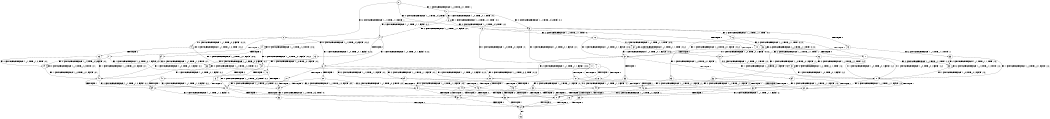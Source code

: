 digraph BCG {
size = "7, 10.5";
center = TRUE;
node [shape = circle];
0 [peripheries = 2];
0 -> 1 [label = "EX !1 !ATOMIC_EXCH_BRANCH (1, +0, TRUE, +0, 1, TRUE) !::"];
0 -> 2 [label = "EX !2 !ATOMIC_EXCH_BRANCH (1, +1, TRUE, +1, 1, FALSE) !::"];
0 -> 3 [label = "EX !0 !ATOMIC_EXCH_BRANCH (1, +1, TRUE, +0, 3, TRUE) !::"];
1 -> 4 [label = "EX !2 !ATOMIC_EXCH_BRANCH (1, +1, TRUE, +1, 1, FALSE) !:0:1:"];
1 -> 5 [label = "EX !0 !ATOMIC_EXCH_BRANCH (1, +1, TRUE, +0, 3, TRUE) !:0:1:"];
1 -> 6 [label = "EX !1 !ATOMIC_EXCH_BRANCH (1, +0, TRUE, +0, 1, TRUE) !:0:1:"];
2 -> 7 [label = "TERMINATE !2"];
2 -> 8 [label = "EX !1 !ATOMIC_EXCH_BRANCH (1, +0, TRUE, +0, 1, FALSE) !:0:1:2:"];
2 -> 9 [label = "EX !0 !ATOMIC_EXCH_BRANCH (1, +1, TRUE, +0, 3, FALSE) !:0:1:2:"];
3 -> 10 [label = "TERMINATE !0"];
3 -> 11 [label = "EX !1 !ATOMIC_EXCH_BRANCH (1, +0, TRUE, +0, 1, FALSE) !:0:"];
3 -> 12 [label = "EX !2 !ATOMIC_EXCH_BRANCH (1, +1, TRUE, +1, 1, TRUE) !:0:"];
4 -> 13 [label = "TERMINATE !2"];
4 -> 14 [label = "EX !0 !ATOMIC_EXCH_BRANCH (1, +1, TRUE, +0, 3, FALSE) !:0:1:2:"];
4 -> 8 [label = "EX !1 !ATOMIC_EXCH_BRANCH (1, +0, TRUE, +0, 1, FALSE) !:0:1:2:"];
5 -> 15 [label = "TERMINATE !0"];
5 -> 16 [label = "EX !2 !ATOMIC_EXCH_BRANCH (1, +1, TRUE, +1, 1, TRUE) !:0:1:"];
5 -> 17 [label = "EX !1 !ATOMIC_EXCH_BRANCH (1, +0, TRUE, +0, 1, FALSE) !:0:1:"];
6 -> 4 [label = "EX !2 !ATOMIC_EXCH_BRANCH (1, +1, TRUE, +1, 1, FALSE) !:0:1:"];
6 -> 5 [label = "EX !0 !ATOMIC_EXCH_BRANCH (1, +1, TRUE, +0, 3, TRUE) !:0:1:"];
6 -> 6 [label = "EX !1 !ATOMIC_EXCH_BRANCH (1, +0, TRUE, +0, 1, TRUE) !:0:1:"];
7 -> 18 [label = "EX !1 !ATOMIC_EXCH_BRANCH (1, +0, TRUE, +0, 1, FALSE) !:0:1:"];
7 -> 19 [label = "EX !0 !ATOMIC_EXCH_BRANCH (1, +1, TRUE, +0, 3, FALSE) !:0:1:"];
8 -> 20 [label = "TERMINATE !1"];
8 -> 21 [label = "TERMINATE !2"];
8 -> 22 [label = "EX !0 !ATOMIC_EXCH_BRANCH (1, +1, TRUE, +0, 3, TRUE) !:0:1:2:"];
9 -> 23 [label = "TERMINATE !2"];
9 -> 24 [label = "EX !1 !ATOMIC_EXCH_BRANCH (1, +0, TRUE, +0, 1, FALSE) !:0:1:2:"];
9 -> 9 [label = "EX !0 !ATOMIC_EXCH_BRANCH (1, +1, TRUE, +1, 2, TRUE) !:0:1:2:"];
10 -> 25 [label = "EX !1 !ATOMIC_EXCH_BRANCH (1, +0, TRUE, +0, 1, FALSE) !::"];
10 -> 26 [label = "EX !2 !ATOMIC_EXCH_BRANCH (1, +1, TRUE, +1, 1, TRUE) !::"];
11 -> 27 [label = "TERMINATE !1"];
11 -> 28 [label = "TERMINATE !0"];
11 -> 29 [label = "EX !2 !ATOMIC_EXCH_BRANCH (1, +1, TRUE, +1, 1, FALSE) !:0:1:"];
12 -> 30 [label = "TERMINATE !0"];
12 -> 31 [label = "EX !1 !ATOMIC_EXCH_BRANCH (1, +0, TRUE, +0, 1, FALSE) !:0:1:2:"];
12 -> 32 [label = "EX !2 !ATOMIC_EXCH_BRANCH (1, +1, TRUE, +1, 1, TRUE) !:0:1:2:"];
13 -> 33 [label = "EX !0 !ATOMIC_EXCH_BRANCH (1, +1, TRUE, +0, 3, FALSE) !:0:1:"];
13 -> 18 [label = "EX !1 !ATOMIC_EXCH_BRANCH (1, +0, TRUE, +0, 1, FALSE) !:0:1:"];
14 -> 34 [label = "TERMINATE !2"];
14 -> 24 [label = "EX !1 !ATOMIC_EXCH_BRANCH (1, +0, TRUE, +0, 1, FALSE) !:0:1:2:"];
14 -> 14 [label = "EX !0 !ATOMIC_EXCH_BRANCH (1, +1, TRUE, +1, 2, TRUE) !:0:1:2:"];
15 -> 35 [label = "EX !2 !ATOMIC_EXCH_BRANCH (1, +1, TRUE, +1, 1, TRUE) !:1:"];
15 -> 36 [label = "EX !1 !ATOMIC_EXCH_BRANCH (1, +0, TRUE, +0, 1, FALSE) !:1:"];
16 -> 37 [label = "TERMINATE !0"];
16 -> 38 [label = "EX !2 !ATOMIC_EXCH_BRANCH (1, +1, TRUE, +1, 1, TRUE) !:0:1:2:"];
16 -> 31 [label = "EX !1 !ATOMIC_EXCH_BRANCH (1, +0, TRUE, +0, 1, FALSE) !:0:1:2:"];
17 -> 27 [label = "TERMINATE !1"];
17 -> 28 [label = "TERMINATE !0"];
17 -> 29 [label = "EX !2 !ATOMIC_EXCH_BRANCH (1, +1, TRUE, +1, 1, FALSE) !:0:1:"];
18 -> 39 [label = "TERMINATE !1"];
18 -> 40 [label = "EX !0 !ATOMIC_EXCH_BRANCH (1, +1, TRUE, +0, 3, TRUE) !:0:1:"];
19 -> 41 [label = "EX !1 !ATOMIC_EXCH_BRANCH (1, +0, TRUE, +0, 1, FALSE) !:0:1:"];
19 -> 19 [label = "EX !0 !ATOMIC_EXCH_BRANCH (1, +1, TRUE, +1, 2, TRUE) !:0:1:"];
20 -> 39 [label = "TERMINATE !2"];
20 -> 42 [label = "EX !0 !ATOMIC_EXCH_BRANCH (1, +1, TRUE, +0, 3, TRUE) !:0:2:"];
21 -> 39 [label = "TERMINATE !1"];
21 -> 40 [label = "EX !0 !ATOMIC_EXCH_BRANCH (1, +1, TRUE, +0, 3, TRUE) !:0:1:"];
22 -> 43 [label = "TERMINATE !1"];
22 -> 44 [label = "TERMINATE !2"];
22 -> 45 [label = "TERMINATE !0"];
23 -> 41 [label = "EX !1 !ATOMIC_EXCH_BRANCH (1, +0, TRUE, +0, 1, FALSE) !:0:1:"];
23 -> 19 [label = "EX !0 !ATOMIC_EXCH_BRANCH (1, +1, TRUE, +1, 2, TRUE) !:0:1:"];
24 -> 46 [label = "TERMINATE !1"];
24 -> 47 [label = "TERMINATE !2"];
24 -> 22 [label = "EX !0 !ATOMIC_EXCH_BRANCH (1, +1, TRUE, +1, 2, FALSE) !:0:1:2:"];
25 -> 48 [label = "TERMINATE !1"];
25 -> 49 [label = "EX !2 !ATOMIC_EXCH_BRANCH (1, +1, TRUE, +1, 1, FALSE) !:1:"];
26 -> 50 [label = "EX !1 !ATOMIC_EXCH_BRANCH (1, +0, TRUE, +0, 1, FALSE) !:1:2:"];
26 -> 51 [label = "EX !2 !ATOMIC_EXCH_BRANCH (1, +1, TRUE, +1, 1, TRUE) !:1:2:"];
27 -> 48 [label = "TERMINATE !0"];
27 -> 52 [label = "EX !2 !ATOMIC_EXCH_BRANCH (1, +1, TRUE, +1, 1, FALSE) !:0:"];
28 -> 48 [label = "TERMINATE !1"];
28 -> 49 [label = "EX !2 !ATOMIC_EXCH_BRANCH (1, +1, TRUE, +1, 1, FALSE) !:1:"];
29 -> 43 [label = "TERMINATE !1"];
29 -> 44 [label = "TERMINATE !2"];
29 -> 45 [label = "TERMINATE !0"];
30 -> 50 [label = "EX !1 !ATOMIC_EXCH_BRANCH (1, +0, TRUE, +0, 1, FALSE) !:1:2:"];
30 -> 51 [label = "EX !2 !ATOMIC_EXCH_BRANCH (1, +1, TRUE, +1, 1, TRUE) !:1:2:"];
31 -> 53 [label = "TERMINATE !1"];
31 -> 54 [label = "TERMINATE !0"];
31 -> 22 [label = "EX !2 !ATOMIC_EXCH_BRANCH (1, +1, TRUE, +1, 1, FALSE) !:0:1:2:"];
32 -> 30 [label = "TERMINATE !0"];
32 -> 31 [label = "EX !1 !ATOMIC_EXCH_BRANCH (1, +0, TRUE, +0, 1, FALSE) !:0:1:2:"];
32 -> 32 [label = "EX !2 !ATOMIC_EXCH_BRANCH (1, +1, TRUE, +1, 1, TRUE) !:0:1:2:"];
33 -> 41 [label = "EX !1 !ATOMIC_EXCH_BRANCH (1, +0, TRUE, +0, 1, FALSE) !:0:1:"];
33 -> 33 [label = "EX !0 !ATOMIC_EXCH_BRANCH (1, +1, TRUE, +1, 2, TRUE) !:0:1:"];
34 -> 41 [label = "EX !1 !ATOMIC_EXCH_BRANCH (1, +0, TRUE, +0, 1, FALSE) !:0:1:"];
34 -> 33 [label = "EX !0 !ATOMIC_EXCH_BRANCH (1, +1, TRUE, +1, 2, TRUE) !:0:1:"];
35 -> 55 [label = "EX !2 !ATOMIC_EXCH_BRANCH (1, +1, TRUE, +1, 1, TRUE) !:1:2:"];
35 -> 50 [label = "EX !1 !ATOMIC_EXCH_BRANCH (1, +0, TRUE, +0, 1, FALSE) !:1:2:"];
36 -> 48 [label = "TERMINATE !1"];
36 -> 49 [label = "EX !2 !ATOMIC_EXCH_BRANCH (1, +1, TRUE, +1, 1, FALSE) !:1:"];
37 -> 55 [label = "EX !2 !ATOMIC_EXCH_BRANCH (1, +1, TRUE, +1, 1, TRUE) !:1:2:"];
37 -> 50 [label = "EX !1 !ATOMIC_EXCH_BRANCH (1, +0, TRUE, +0, 1, FALSE) !:1:2:"];
38 -> 37 [label = "TERMINATE !0"];
38 -> 38 [label = "EX !2 !ATOMIC_EXCH_BRANCH (1, +1, TRUE, +1, 1, TRUE) !:0:1:2:"];
38 -> 31 [label = "EX !1 !ATOMIC_EXCH_BRANCH (1, +0, TRUE, +0, 1, FALSE) !:0:1:2:"];
39 -> 56 [label = "EX !0 !ATOMIC_EXCH_BRANCH (1, +1, TRUE, +0, 3, TRUE) !:0:"];
40 -> 57 [label = "TERMINATE !1"];
40 -> 58 [label = "TERMINATE !0"];
41 -> 59 [label = "TERMINATE !1"];
41 -> 40 [label = "EX !0 !ATOMIC_EXCH_BRANCH (1, +1, TRUE, +1, 2, FALSE) !:0:1:"];
42 -> 57 [label = "TERMINATE !2"];
42 -> 60 [label = "TERMINATE !0"];
43 -> 57 [label = "TERMINATE !2"];
43 -> 60 [label = "TERMINATE !0"];
44 -> 57 [label = "TERMINATE !1"];
44 -> 58 [label = "TERMINATE !0"];
45 -> 60 [label = "TERMINATE !1"];
45 -> 58 [label = "TERMINATE !2"];
46 -> 59 [label = "TERMINATE !2"];
46 -> 42 [label = "EX !0 !ATOMIC_EXCH_BRANCH (1, +1, TRUE, +1, 2, FALSE) !:0:2:"];
47 -> 59 [label = "TERMINATE !1"];
47 -> 40 [label = "EX !0 !ATOMIC_EXCH_BRANCH (1, +1, TRUE, +1, 2, FALSE) !:0:1:"];
48 -> 61 [label = "EX !2 !ATOMIC_EXCH_BRANCH (1, +1, TRUE, +1, 1, FALSE) !::"];
49 -> 60 [label = "TERMINATE !1"];
49 -> 58 [label = "TERMINATE !2"];
50 -> 62 [label = "TERMINATE !1"];
50 -> 63 [label = "EX !2 !ATOMIC_EXCH_BRANCH (1, +1, TRUE, +1, 1, FALSE) !:1:2:"];
51 -> 50 [label = "EX !1 !ATOMIC_EXCH_BRANCH (1, +0, TRUE, +0, 1, FALSE) !:1:2:"];
51 -> 51 [label = "EX !2 !ATOMIC_EXCH_BRANCH (1, +1, TRUE, +1, 1, TRUE) !:1:2:"];
52 -> 57 [label = "TERMINATE !2"];
52 -> 60 [label = "TERMINATE !0"];
53 -> 62 [label = "TERMINATE !0"];
53 -> 42 [label = "EX !2 !ATOMIC_EXCH_BRANCH (1, +1, TRUE, +1, 1, FALSE) !:0:2:"];
54 -> 62 [label = "TERMINATE !1"];
54 -> 63 [label = "EX !2 !ATOMIC_EXCH_BRANCH (1, +1, TRUE, +1, 1, FALSE) !:1:2:"];
55 -> 55 [label = "EX !2 !ATOMIC_EXCH_BRANCH (1, +1, TRUE, +1, 1, TRUE) !:1:2:"];
55 -> 50 [label = "EX !1 !ATOMIC_EXCH_BRANCH (1, +0, TRUE, +0, 1, FALSE) !:1:2:"];
56 -> 64 [label = "TERMINATE !0"];
57 -> 64 [label = "TERMINATE !0"];
58 -> 64 [label = "TERMINATE !1"];
59 -> 56 [label = "EX !0 !ATOMIC_EXCH_BRANCH (1, +1, TRUE, +1, 2, FALSE) !:0:"];
60 -> 64 [label = "TERMINATE !2"];
61 -> 64 [label = "TERMINATE !2"];
62 -> 65 [label = "EX !2 !ATOMIC_EXCH_BRANCH (1, +1, TRUE, +1, 1, FALSE) !:2:"];
63 -> 60 [label = "TERMINATE !1"];
63 -> 58 [label = "TERMINATE !2"];
64 -> 66 [label = "exit"];
65 -> 64 [label = "TERMINATE !2"];
}
